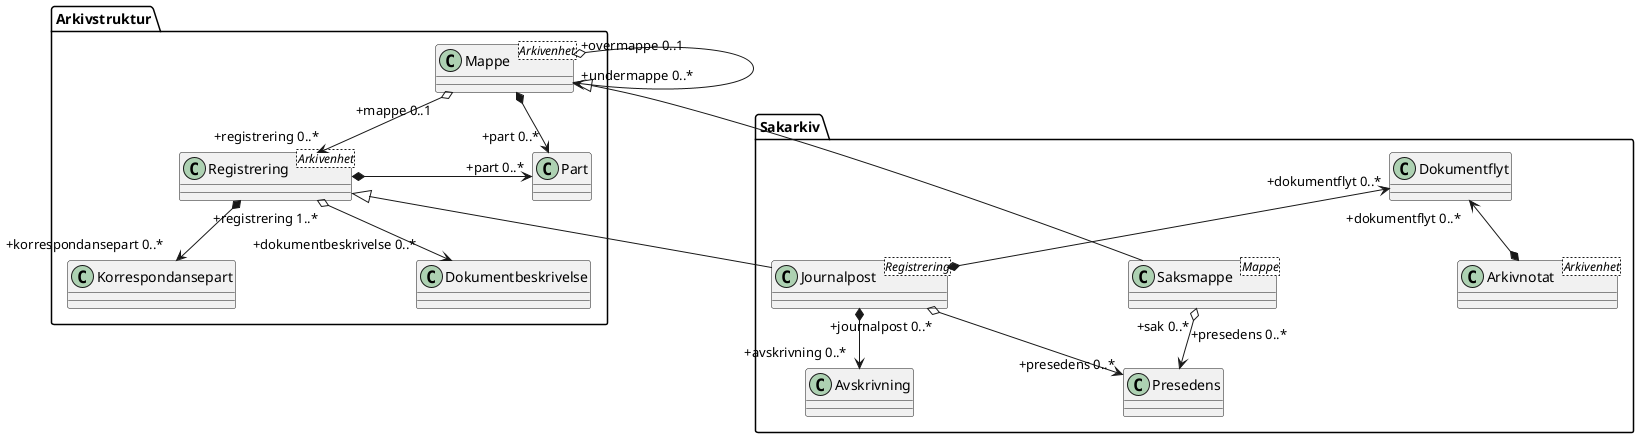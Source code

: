 @startuml uml-sakarkiv-entiteter.puml
skinparam classAttributeIconSize 0
skinparam nodesep 180

class Arkivstruktur.Mappe <Arkivenhet>
class Arkivstruktur.Registrering <Arkivenhet>
class Sakarkiv.Journalpost <Registrering>
class Sakarkiv.Saksmappe <Mappe>
class Sakarkiv.Arkivnotat <Arkivenhet>

Arkivstruktur.Registrering <|-- Sakarkiv.Journalpost
Arkivstruktur.Mappe <|-- Sakarkiv.Saksmappe

Arkivstruktur.Mappe "+mappe 0..1" o--> "+registrering 0..*" Arkivstruktur.Registrering
Arkivstruktur.Mappe "+overmappe 0..1" o--> "+undermappe 0..*" Arkivstruktur.Mappe
Arkivstruktur.Mappe *-> "+part 0..*" Arkivstruktur.Part
Arkivstruktur.Registrering *-> "+part 0..*" Arkivstruktur.Part
Sakarkiv.Saksmappe "+sak 0..*" o--> "+presedens 0..*\n" Sakarkiv.Presedens
Sakarkiv.Journalpost "+journalpost 0..*" o--> "+presedens 0..*" Sakarkiv.Presedens

Arkivstruktur.Registrering *--> "+korrespondansepart 0..*" Arkivstruktur.Korrespondansepart
Sakarkiv.Journalpost *--> "+avskrivning 0..*" Sakarkiv.Avskrivning
Sakarkiv.Dokumentflyt "+dokumentflyt 0..*" <--* Sakarkiv.Journalpost
Sakarkiv.Dokumentflyt "+dokumentflyt 0..*" <--* Sakarkiv.Arkivnotat

Arkivstruktur.Registrering "+registrering 1..*" o--> "+dokumentbeskrivelse 0..*" Arkivstruktur.Dokumentbeskrivelse 
@enduml
